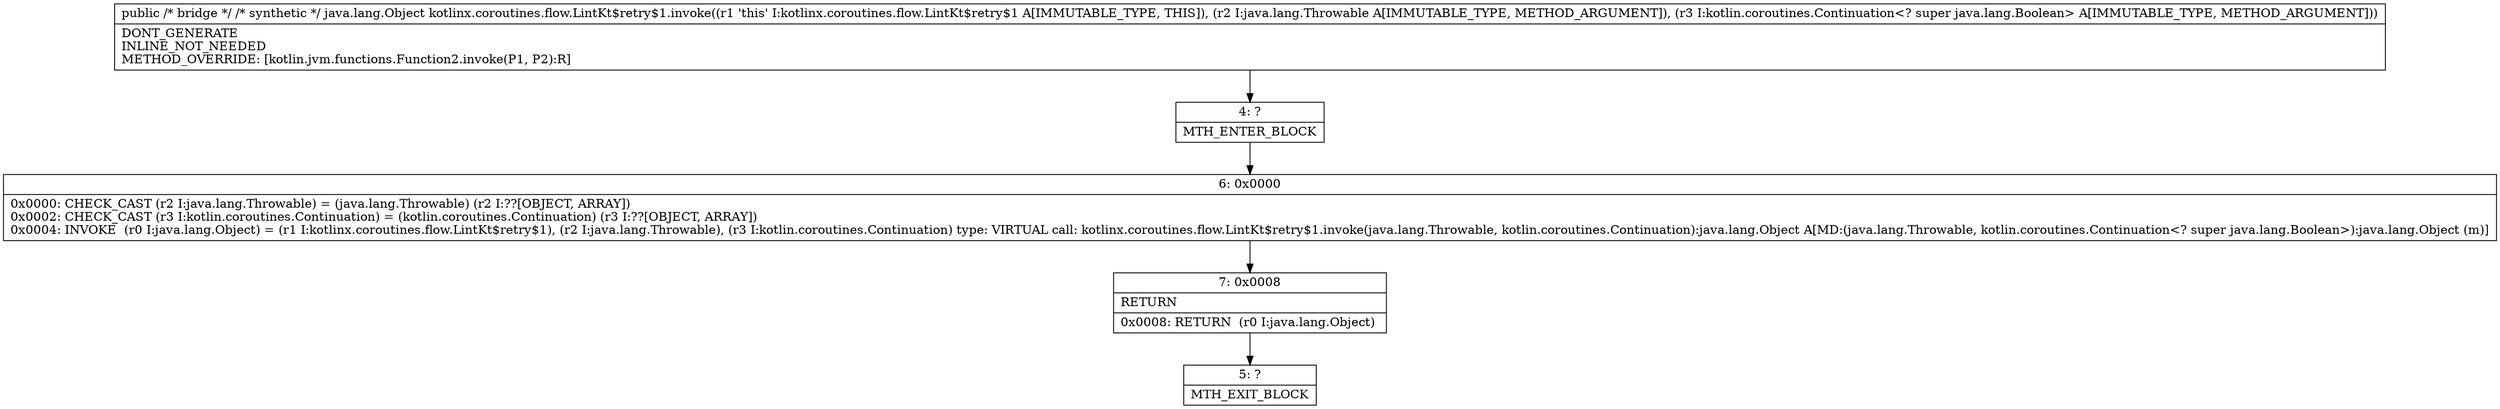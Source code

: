 digraph "CFG forkotlinx.coroutines.flow.LintKt$retry$1.invoke(Ljava\/lang\/Object;Ljava\/lang\/Object;)Ljava\/lang\/Object;" {
Node_4 [shape=record,label="{4\:\ ?|MTH_ENTER_BLOCK\l}"];
Node_6 [shape=record,label="{6\:\ 0x0000|0x0000: CHECK_CAST (r2 I:java.lang.Throwable) = (java.lang.Throwable) (r2 I:??[OBJECT, ARRAY]) \l0x0002: CHECK_CAST (r3 I:kotlin.coroutines.Continuation) = (kotlin.coroutines.Continuation) (r3 I:??[OBJECT, ARRAY]) \l0x0004: INVOKE  (r0 I:java.lang.Object) = (r1 I:kotlinx.coroutines.flow.LintKt$retry$1), (r2 I:java.lang.Throwable), (r3 I:kotlin.coroutines.Continuation) type: VIRTUAL call: kotlinx.coroutines.flow.LintKt$retry$1.invoke(java.lang.Throwable, kotlin.coroutines.Continuation):java.lang.Object A[MD:(java.lang.Throwable, kotlin.coroutines.Continuation\<? super java.lang.Boolean\>):java.lang.Object (m)]\l}"];
Node_7 [shape=record,label="{7\:\ 0x0008|RETURN\l|0x0008: RETURN  (r0 I:java.lang.Object) \l}"];
Node_5 [shape=record,label="{5\:\ ?|MTH_EXIT_BLOCK\l}"];
MethodNode[shape=record,label="{public \/* bridge *\/ \/* synthetic *\/ java.lang.Object kotlinx.coroutines.flow.LintKt$retry$1.invoke((r1 'this' I:kotlinx.coroutines.flow.LintKt$retry$1 A[IMMUTABLE_TYPE, THIS]), (r2 I:java.lang.Throwable A[IMMUTABLE_TYPE, METHOD_ARGUMENT]), (r3 I:kotlin.coroutines.Continuation\<? super java.lang.Boolean\> A[IMMUTABLE_TYPE, METHOD_ARGUMENT]))  | DONT_GENERATE\lINLINE_NOT_NEEDED\lMETHOD_OVERRIDE: [kotlin.jvm.functions.Function2.invoke(P1, P2):R]\l}"];
MethodNode -> Node_4;Node_4 -> Node_6;
Node_6 -> Node_7;
Node_7 -> Node_5;
}

